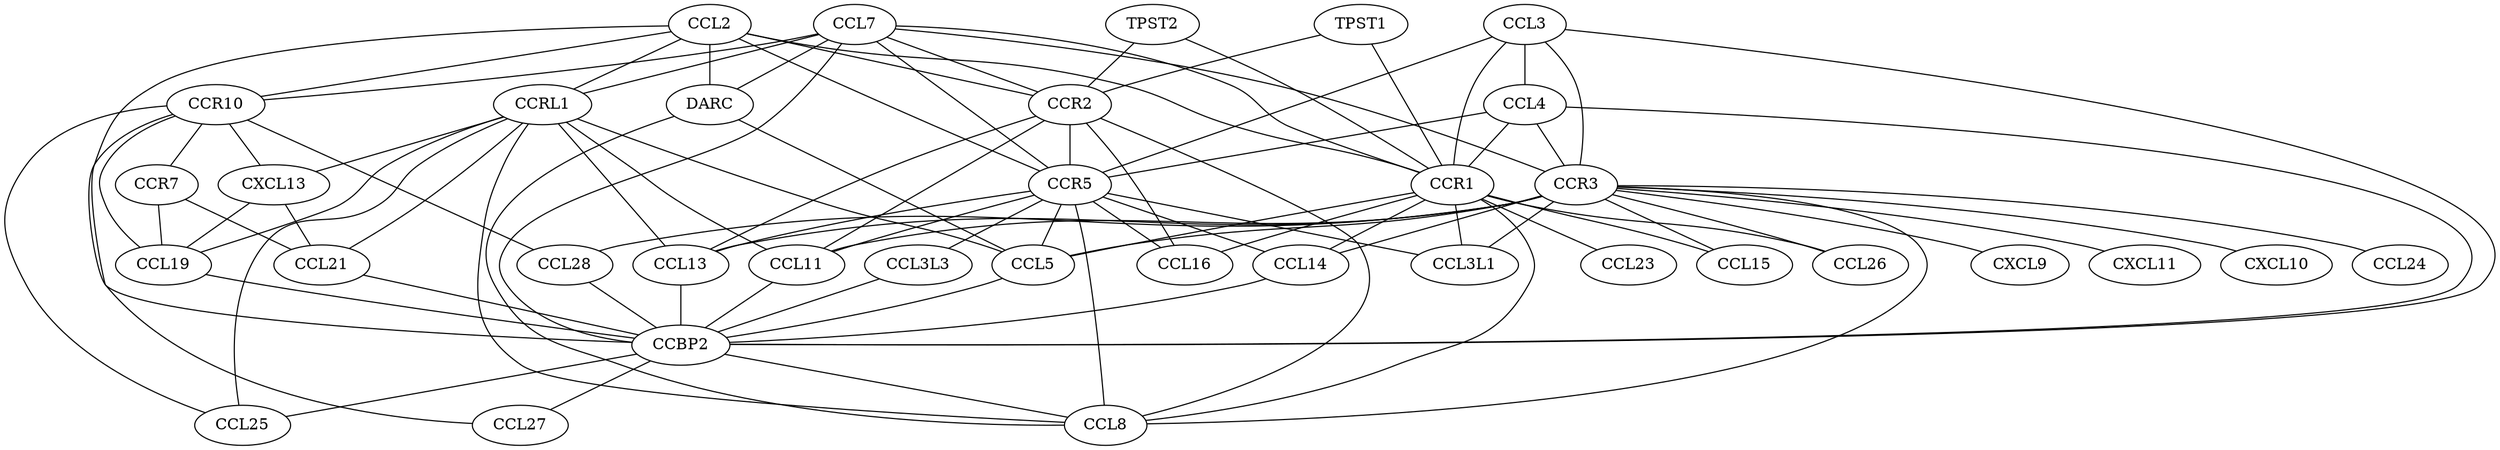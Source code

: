 strict graph {
	graph [bb="0,0,9586316,1361477"];
	node [label="\N"];
	CCL2	 [height="0.50",
		pos="2423810,1263679",
		width="1.03"];
	CCR10	 [height="0.50",
		pos="238176,1041917",
		width="1.22"];
	CCL2 -- CCR10	 [pos="2423773,1263675 2413510,1262634 249314,1043047 238219,1041921"];
	CCRL1	 [height="0.50",
		pos="1659226,905309",
		width="1.22"];
	CCL2 -- CCRL1	 [pos="2423783,1263666 2418611,1261242 1664639,907846 1659255,905323"];
	CCR1	 [height="0.50",
		pos="5178999,862793",
		width="1.03"];
	CCL2 -- CCR1	 [pos="2423846,1263674 2435209,1262020 5167581,864454 5178963,862798"];
	CCR2	 [height="0.50",
		pos="3556447,907858",
		width="1.03"];
	CCL2 -- CCR2	 [pos="2423841,1263669 2430657,1261528 3549586,910013 3556416,907868"];
	CCR5	 [height="0.50",
		pos="3853681,816917",
		width="1.03"];
	CCL2 -- CCR5	 [pos="2423841,1263669 2431502,1261276 3845966,819328 3853650,816927"];
	DARC	 [height="0.50",
		pos="2556076,1082510",
		width="1.08"];
	CCL2 -- DARC	 [pos="2423822,1263662 2425283,1261661 2554595,1084538 2556063,1082527"];
	CCBP2	 [height="0.50",
		pos="2352119,363252",
		width="1.22"];
	CCL2 -- CCBP2	 [pos="2423809,1263661 2423440,1259026 2352489,367893 2352120,363270"];
	CCL19	 [height="0.50",
		pos="21822,588467",
		width="1.19"];
	CCR10 -- CCL19	 [pos="238167,1041899 236613,1038641 23379,591731 21830,588485"];
	CCL28	 [height="0.50",
		pos="1897160,551897",
		width="1.19"];
	CCR10 -- CCL28	 [pos="238212,1041906 247051,1039296 1888359,554496 1897125,551907"];
	CCR7	 [height="0.50",
		pos="38,774832",
		width="1.03"];
	CCR10 -- CCR7	 [pos="238161,1041900 235982,1039456 2193,777249 53,774849"];
	CXCL13	 [height="0.50",
		pos="549497,807444",
		width="1.39"];
	CCR10 -- CXCL13	 [pos="238197,1041901 241119,1039701 546512,809692 549475,807460"];
	CCL25	 [height="0.50",
		pos="305799,19",
		width="1.19"];
	CCR10 -- CCL25	 [pos="238177,1041899 238501,1036911 305475,5013 305798,37"];
	CCL27	 [height="0.50",
		pos="1216911,144527",
		width="1.19"];
	CCR10 -- CCL27	 [pos="238194,1041900 243056,1037442 1212043,148990 1216893,144544"];
	CCL11	 [height="0.50",
		pos="2959182,612049",
		width="1.19"];
	CCRL1 -- CCL11	 [pos="1659265,905300 1667399,903465 2951074,613878 2959144,612058"];
	CCL13	 [height="0.50",
		pos="2433847,563428",
		width="1.19"];
	CCRL1 -- CCL13	 [pos="1659256,905296 1664775,902860 2428341,565858 2433817,563441"];
	CCL5	 [height="0.50",
		pos="3558727,792513",
		width="1.03"];
	CCRL1 -- CCL5	 [pos="1659270,905306 1669735,904685 3549112,793084 3558690,792515"];
	CCRL1 -- CCL19	 [pos="1659186,905301 1649921,903508 31050,590253 21861,588475"];
	CCL8	 [height="0.50",
		pos="3840535,124053",
		width="1.03"];
	CCRL1 -- CCL8	 [pos="1659259,905297 1669046,901792 3831201,127396 3840505,124064"];
	CCL21	 [height="0.50",
		pos="742600,627700",
		width="1.19"];
	CCRL1 -- CCL21	 [pos="1659190,905298 1652660,903320 749115,629673 742635,627711"];
	CCRL1 -- CXCL13	 [pos="1659183,905305 1651279,904608 557954,808190 549546,807448"];
	CCRL1 -- CCL25	 [pos="1659203,905294 1652805,901014 312204,4303 305822,34"];
	CCL14	 [height="0.50",
		pos="4498714,616385",
		width="1.19"];
	CCR1 -- CCL14	 [pos="5178969,862782 5173798,860910 4504142,618351 4498747,616397"];
	CCL15	 [height="0.50",
		pos="6551141,580510",
		width="1.19"];
	CCR1 -- CCL15	 [pos="5179033,862786 5186878,861172 6542744,582237 6551102,580518"];
	CCR1 -- CCL5	 [pos="5178962,862791 5170086,862406 3567664,792901 3558764,792515"];
	CCR1 -- CCL8	 [pos="5178975,862779 5172406,859154 3847152,127705 3840560,124067"];
	CCL16	 [height="0.50",
		pos="4247353,848481",
		width="1.19"];
	CCR1 -- CCL16	 [pos="5178962,862792 5172243,862689 4254649,848593 4247396,848482"];
	CCL23	 [height="0.50",
		pos="6023934,618520",
		width="1.19"];
	CCR1 -- CCL23	 [pos="5179031,862784 5184974,861066 6017622,620345 6023898,618530"];
	CCL26	 [height="0.50",
		pos="7083320,550516",
		width="1.19"];
	CCR1 -- CCL26	 [pos="5179034,862787 5188435,861246 7073214,552173 7083280,550523"];
	CCL3L1	 [height="0.50",
		pos="5290630,677120",
		width="1.33"];
	CCR1 -- CCL3L1	 [pos="5179010,862776 5180242,860726 5289380,679198 5290619,677138"];
	CCR2 -- CCL11	 [pos="3556421,907845 3551917,905614 2963876,614374 2959210,612063"];
	CCR2 -- CCL13	 [pos="3556416,907848 3549628,905766 2441054,565639 2433882,563439"];
	CCR2 -- CCL16	 [pos="3556484,907855 3562228,907361 4241137,849015 4247311,848485"];
	CCR2 -- CCL8	 [pos="3556454,907840 3558019,903523 3838968,128376 3840528,124071"];
	CCR2 -- CCR5	 [pos="3556478,907848 3559953,906785 3850178,817989 3853650,816927"];
	CCR5 -- CCL13	 [pos="3853646,816911 3845572,815469 2442493,564972 2433887,563435"];
	CCR5 -- CCL14	 [pos="3853712,816907 3858845,815312 4493258,618081 4498679,616396"];
	CCR5 -- CCL5	 [pos="3853644,816914 3849919,816606 3562500,792825 3558764,792516"];
	CCR5 -- CCL8	 [pos="3853681,816899 3853603,812833 3840612,128125 3840535,124071"];
	CCL3L3	 [height="0.50",
		pos="3102893,590087",
		width="1.33"];
	CCR5 -- CCL3L3	 [pos="3853649,816907 3848078,815224 3108998,591931 3102931,590098"];
	CCR5 -- CCL16	 [pos="3853718,816920 3858040,817267 4242663,848105 4247311,848478"];
	CCR5 -- CCL3L1	 [pos="3853718,816913 3862017,816106 5281185,678039 5290583,677125"];
	CCR5 -- CCL11	 [pos="3853647,816909 3847383,815474 2965864,613579 2959220,612058"];
	DARC -- CCL8	 [pos="2556097,1082495 2562013,1078079 3834650,128444 3840515,124068"];
	DARC -- CCL5	 [pos="2556109,1082500 2562713,1080590 3552203,794400 3558695,792522"];
	CCBP2 -- CCL8	 [pos="2352160,363245 2361119,361806 3832194,125393 3840500,124059"];
	CCBP2 -- CCL25	 [pos="2352078,363245 2341606,361386 316161,1858 305839,26"];
	CCBP2 -- CCL27	 [pos="2352079,363244 2344364,361758 1224571,146003 1216950,144535"];
	CCL19 -- CCBP2	 [pos="21864,588463 33229,587365 2340598,364365 2352076,363256"];
	CCL28 -- CCBP2	 [pos="1897191,551884 1901461,550114 2347811,365038 2352088,363265"];
	CCR7 -- CCL21	 [pos="72,774825 5849,773681 736408,628927 742561,627708"];
	CCR7 -- CCL19	 [pos="40,774814 286,772712 21576,590575 21820,588485"];
	CXCL13 -- CCL21	 [pos="549515,807427 551648,805442 740462,629690 742582,627717"];
	CXCL13 -- CCL19	 [pos="549464,807430 544698,805453 26439,590383 21853,588480"];
	CCL11 -- CCBP2	 [pos="2959151,612036 2954211,610011 2357143,365311 2352150,363265"];
	CCL13 -- CCBP2	 [pos="2433840,563410 2432957,561247 2353005,365421 2352126,363270"];
	CCL5 -- CCBP2	 [pos="3558697,792502 3551799,790049 2359430,365853 2352152,363264"];
	CCL21 -- CCBP2	 [pos="742640,627693 751843,626181 2342756,364790 2352078,363259"];
	CCL14 -- CCBP2	 [pos="4498672,616380 4487816,615100 2363087,364545 2352161,363257"];
	CCL3L3 -- CCBP2	 [pos="3102855,590076 3096789,588243 2358061,365047 2352155,363263"];
	CCL3	 [height="0.50",
		pos="5536985,1361458",
		width="1.03"];
	CCL4	 [height="0.50",
		pos="5487594,1094539",
		width="1.03"];
	CCL3 -- CCL4	 [pos="5536982,1361440 5536518,1358935 5488065,1097083 5487597,1094557"];
	CCL3 -- CCR1	 [pos="5536973,1361441 5534572,1358096 5181404,866143 5179011,862810"];
	CCR3	 [height="0.50",
		pos="5752274,724267",
		width="1.03"];
	CCL3 -- CCR3	 [pos="5536991,1361440 5538293,1357587 5750957,728165 5752268,724285"];
	CCL3 -- CCR5	 [pos="5536954,1361448 5528643,1358760 3862002,819609 3853712,816927"];
	CCL3 -- CCBP2	 [pos="5536954,1361448 5525500,1357858 2364310,367073 2352154,363263"];
	CCL4 -- CCR1	 [pos="5487574,1094524 5484732,1092390 5181866,864946 5179019,862808"];
	CCL4 -- CCR3	 [pos="5487606,1094522 5489666,1091640 5750210,727154 5752262,724284"];
	CCL4 -- CCR5	 [pos="5487559,1094533 5478853,1093054 3862398,818398 3853716,816923"];
	CCL4 -- CCBP2	 [pos="5487560,1094531 5475764,1091780 2364737,366195 2352157,363261"];
	CCR3 -- CCL13	 [pos="5752237,724265 5739503,723648 2447603,564095 2433890,563430"];
	CCR3 -- CCL14	 [pos="5752237,724264 5744470,723595 4507102,617107 4498756,616389"];
	CCR3 -- CCL15	 [pos="5752309,724261 5758332,723176 6544670,581674 6551101,580517"];
	CCR3 -- CCL11	 [pos="5752237,724266 5740550,723796 2971815,612557 2959225,612051"];
	CXCL9	 [height="0.50",
		pos="7821065,528023",
		width="1.22"];
	CCR3 -- CXCL9	 [pos="5752310,724264 5762274,723319 7810210,529053 7821022,528027"];
	CCR3 -- CCL8	 [pos="5752243,724257 5743379,721475 3849467,126857 3840566,124063"];
	CCR3 -- CCL5	 [pos="5752237,724268 5741869,724591 3569108,792190 3558764,792512"];
	CCR3 -- CCL28	 [pos="5752237,724265 5738490,723650 1911975,552559 1897203,551899"];
	CXCL11	 [height="0.50",
		pos="8400368,517055",
		width="1.39"];
	CCR3 -- CXCL11	 [pos="5752311,724264 5763628,723378 8387228,518083 8400319,517059"];
	CXCL10	 [height="0.50",
		pos="9011283,509351",
		width="1.39"];
	CCR3 -- CXCL10	 [pos="5752311,724265 5764865,723437 8996686,510314 9011234,509354"];
	CCR3 -- CCL26	 [pos="5752310,724262 5760238,723227 7074814,551626 7083279,550521"];
	CCL24	 [height="0.50",
		pos="9586272,504190",
		width="1.19"];
	CCR3 -- CCL24	 [pos="5752311,724265 5765984,723481 9571538,505036 9586229,504192"];
	CCR3 -- CCL3L1	 [pos="5752238,724263 5747579,723788 5295941,677662 5290676,677125"];
	TPST2	 [height="0.50",
		pos="4292549,1244427",
		width="1.17"];
	TPST2 -- CCR1	 [pos="4292579,1244414 4298472,1241877 5173285,865253 5178971,862805"];
	TPST2 -- CCR2	 [pos="4292520,1244414 4287231,1241996 3561612,910220 3556474,907871"];
	CCL7	 [height="0.50",
		pos="3161031,1168344",
		width="1.03"];
	CCL7 -- CCR10	 [pos="3160994,1168342 3149073,1167827 251220,1042481 238220,1041919"];
	CCL7 -- CCRL1	 [pos="3160996,1168338 3152681,1166881 1668236,906887 1659267,905316"];
	CCL7 -- CCR1	 [pos="3161067,1168339 3170787,1166867 5169266,864267 5178964,862798"];
	CCL7 -- CCR2	 [pos="3161053,1168329 3164436,1166101 3553057,910091 3556425,907873"];
	CCL7 -- CCR3	 [pos="3161066,1168338 3171988,1166466 5741262,726154 5752239,724273"];
	CCL7 -- CCR5	 [pos="3161057,1168331 3165909,1165869 3848820,819383 3853655,816930"];
	CCL7 -- DARC	 [pos="3160995,1168339 3155676,1167584 2561553,1083287 2556114,1082515"];
	CCL7 -- CCBP2	 [pos="3161015,1168328 3156851,1164184 2356386,367499 2352136,363269"];
	TPST1	 [height="0.50",
		pos="4661540,1224332",
		width="1.17"];
	TPST1 -- CCR1	 [pos="4661562,1224317 4665435,1221611 5175182,865460 5178978,862808"];
	TPST1 -- CCR2	 [pos="4661505,1224322 4654390,1222284 3563305,909822 3556479,907867"];
}
